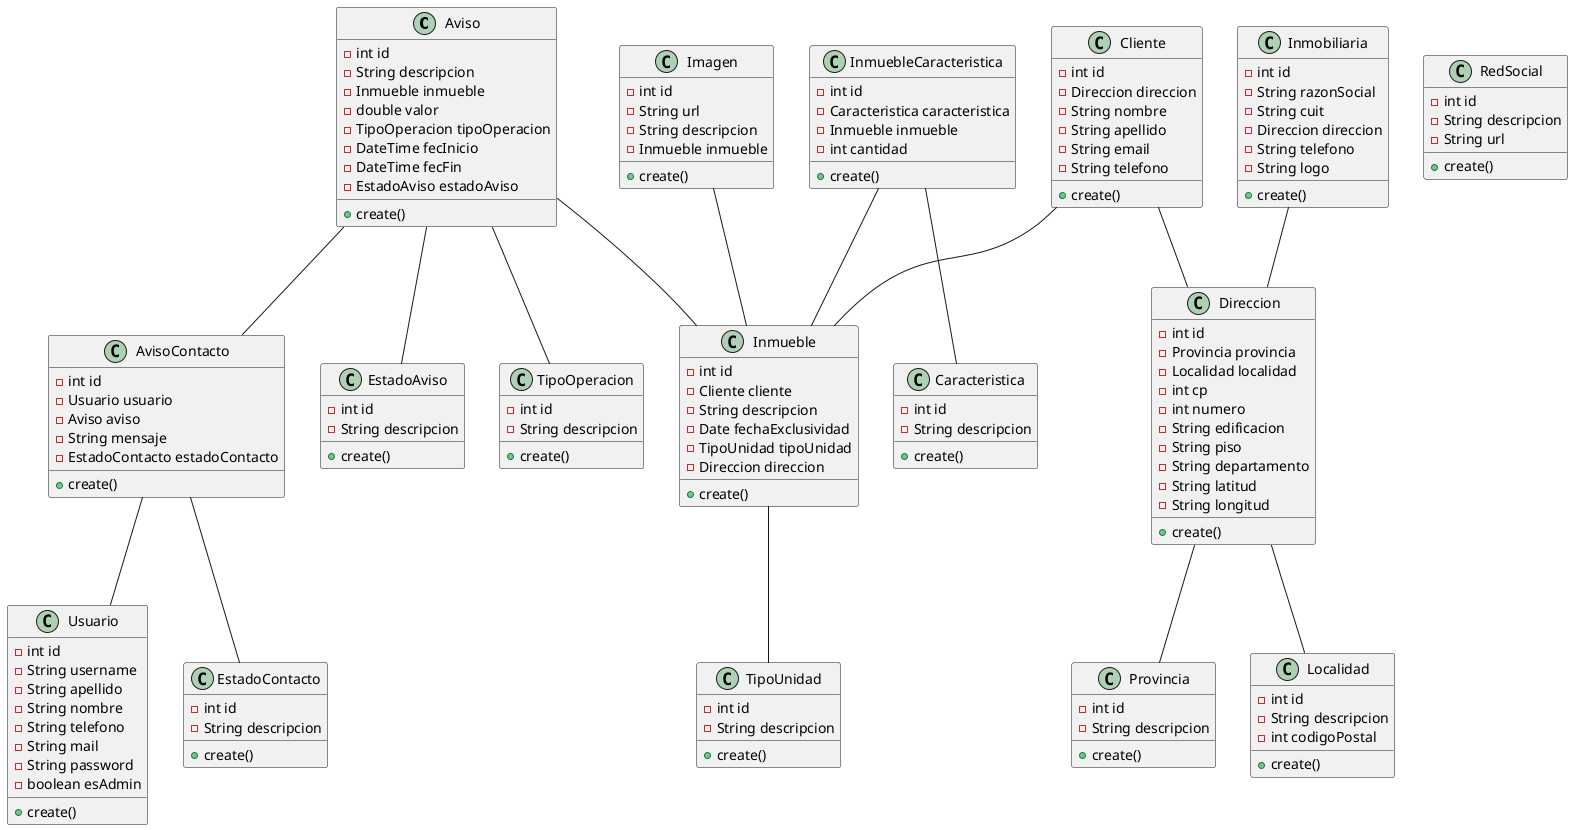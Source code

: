 @startuml
'https://plantuml.com/class-diagram

class Aviso {
- int id
- String descripcion
- Inmueble inmueble
- double valor
- TipoOperacion tipoOperacion
- DateTime fecInicio
- DateTime fecFin
- EstadoAviso estadoAviso
+create()
}
class AvisoContacto {
-int id
-Usuario usuario
-Aviso aviso
-String mensaje
-EstadoContacto estadoContacto
+create()
}
class Caracteristica{
-int id
-String descripcion
+create()
}
class Cliente{
-int id
-Direccion direccion
-String nombre
-String apellido
-String email
-String telefono
+create()
}
class Direccion{
-int id
-Provincia provincia
-Localidad localidad
-int cp
-int numero
-String edificacion
-String piso
-String departamento
-String latitud
-String longitud
+create()
}
class EstadoAviso{
-int id
-String descripcion
+create()
}
class EstadoContacto{
-int id
-String descripcion
+create()
}
class Imagen{
-int id
-String url
-String descripcion
-Inmueble inmueble
+create()
}
class Inmobiliaria {
-int id
-String razonSocial
-String cuit
-Direccion direccion
-String telefono
-String logo
+create()
}
class Inmueble {
-int id
-Cliente cliente
-String descripcion
-Date fechaExclusividad
-TipoUnidad tipoUnidad
-Direccion direccion
+create()
}
class InmuebleCaracteristica {
-int id
-Caracteristica caracteristica
-Inmueble inmueble
-int cantidad
+create()
}
class Localidad {
-int id
-String descripcion
-int codigoPostal
+create()
}
class Provincia {
-int id
-String descripcion
+create()
}
class RedSocial {
-int id
-String descripcion
-String url
+create()
}
class TipoOperacion {
-int id
-String descripcion
+create()
}
class TipoUnidad {
-int id
-String descripcion
+create()
}
class Usuario {
-int id
-String username
-String apellido
-String nombre
-String telefono
-String mail
-String password
-boolean esAdmin
+create()
}

Aviso -- AvisoContacto
Aviso -- Inmueble
Aviso -- TipoOperacion
Aviso -- EstadoAviso

AvisoContacto -- Usuario
AvisoContacto -- EstadoContacto

Cliente -- Direccion
Cliente -- Inmueble

Inmueble -- TipoUnidad

InmuebleCaracteristica -- Caracteristica
InmuebleCaracteristica -- Inmueble
Imagen -- Inmueble

Inmobiliaria -- Direccion

Direccion -- Localidad
Direccion -- Provincia



@enduml